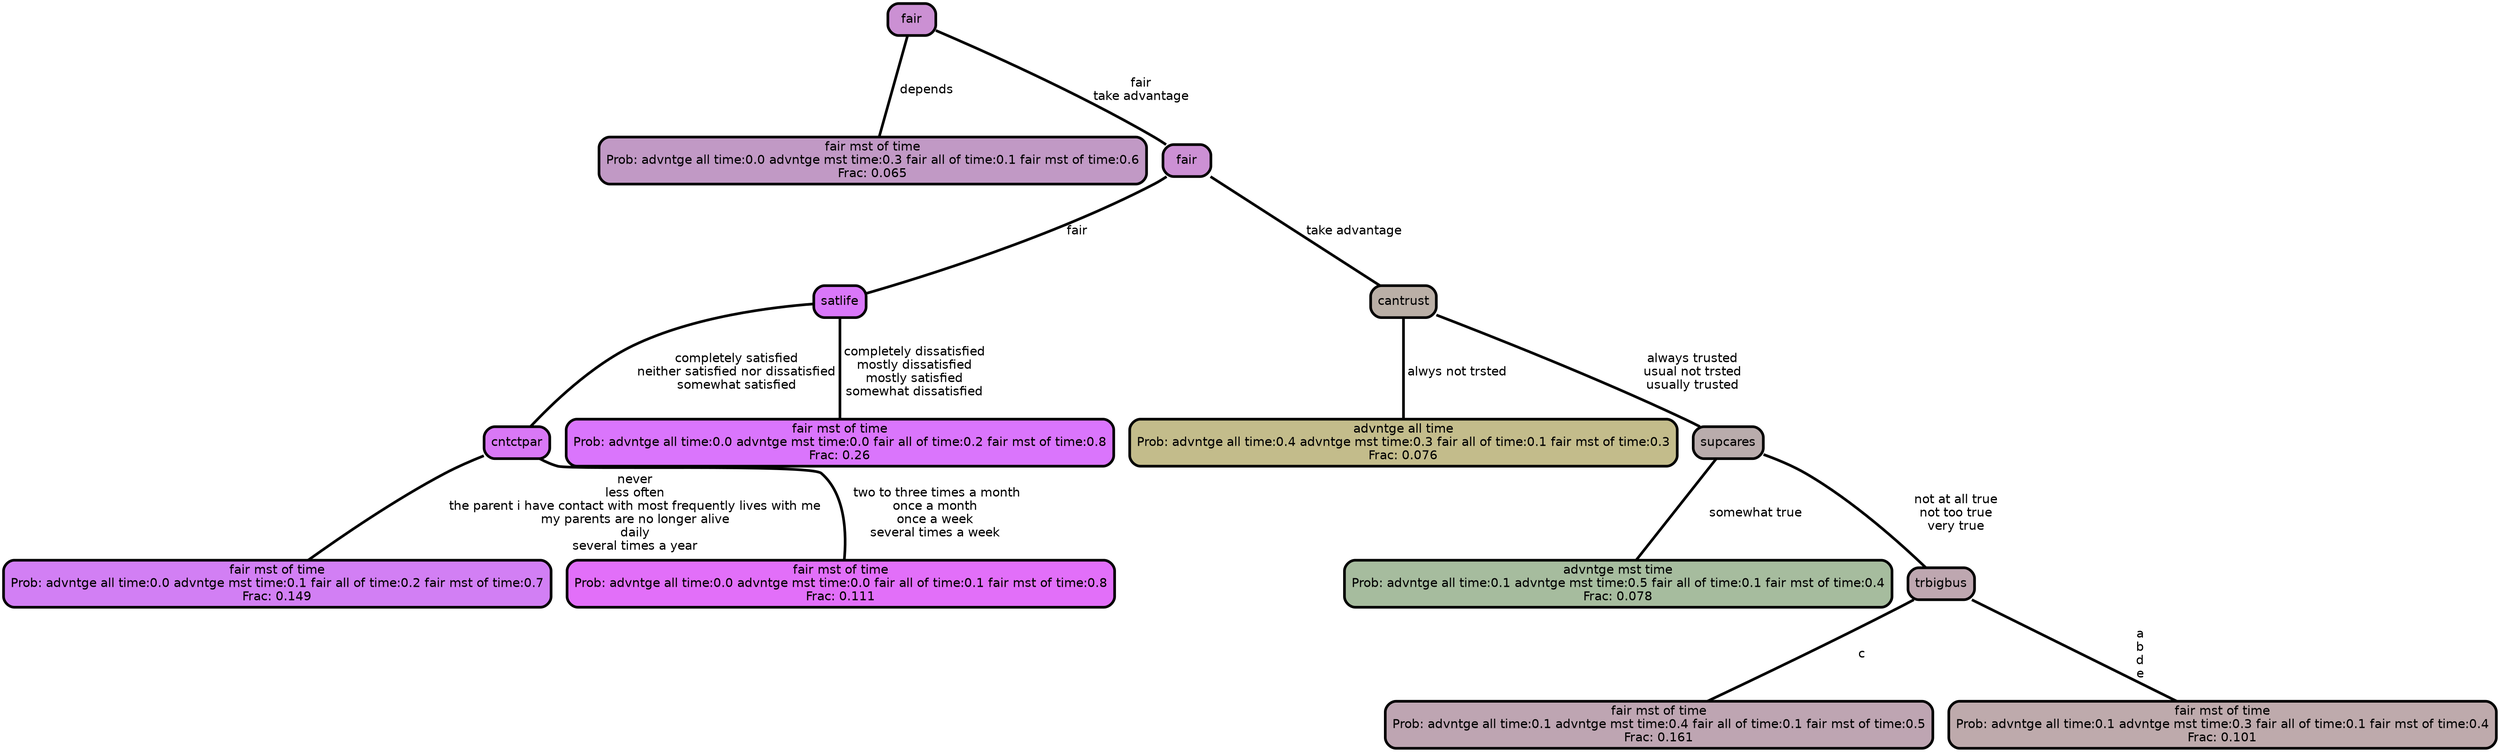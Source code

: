 graph Tree {
node [shape=box, style="filled, rounded",color="black",penwidth="3",fontcolor="black",                 fontname=helvetica] ;
graph [ranksep="0 equally", splines=straight,                 bgcolor=transparent, dpi=200] ;
edge [fontname=helvetica, color=black] ;
0 [label="fair mst of time
Prob: advntge all time:0.0 advntge mst time:0.3 fair all of time:0.1 fair mst of time:0.6
Frac: 0.065", fillcolor="#c199c5"] ;
1 [label="fair", fillcolor="#cb90d3"] ;
2 [label="fair mst of time
Prob: advntge all time:0.0 advntge mst time:0.1 fair all of time:0.2 fair mst of time:0.7
Frac: 0.149", fillcolor="#d27ff4"] ;
3 [label="cntctpar", fillcolor="#d978f6"] ;
4 [label="fair mst of time
Prob: advntge all time:0.0 advntge mst time:0.0 fair all of time:0.1 fair mst of time:0.8
Frac: 0.111", fillcolor="#e26ff9"] ;
5 [label="satlife", fillcolor="#d977f9"] ;
6 [label="fair mst of time
Prob: advntge all time:0.0 advntge mst time:0.0 fair all of time:0.2 fair mst of time:0.8
Frac: 0.26", fillcolor="#da75fc"] ;
7 [label="fair", fillcolor="#cc90d4"] ;
8 [label="advntge all time
Prob: advntge all time:0.4 advntge mst time:0.3 fair all of time:0.1 fair mst of time:0.3
Frac: 0.076", fillcolor="#c3bc8b"] ;
9 [label="cantrust", fillcolor="#baafa6"] ;
10 [label="advntge mst time
Prob: advntge all time:0.1 advntge mst time:0.5 fair all of time:0.1 fair mst of time:0.4
Frac: 0.078", fillcolor="#a6bc9e"] ;
11 [label="supcares", fillcolor="#b9acac"] ;
12 [label="fair mst of time
Prob: advntge all time:0.1 advntge mst time:0.4 fair all of time:0.1 fair mst of time:0.5
Frac: 0.161", fillcolor="#bea5b2"] ;
13 [label="trbigbus", fillcolor="#bea7b0"] ;
14 [label="fair mst of time
Prob: advntge all time:0.1 advntge mst time:0.3 fair all of time:0.1 fair mst of time:0.4
Frac: 0.101", fillcolor="#beaaac"] ;
1 -- 0 [label=" depends",penwidth=3] ;
1 -- 7 [label=" fair\n take advantage",penwidth=3] ;
3 -- 2 [label=" never\n less often\n the parent i have contact with most frequently lives with me\n my parents are no longer alive\n daily\n several times a year",penwidth=3] ;
3 -- 4 [label="  two to three times a month\n once a month\n once a week\n several times a week",penwidth=3] ;
5 -- 3 [label=" completely satisfied\n neither satisfied nor dissatisfied\n somewhat satisfied",penwidth=3] ;
5 -- 6 [label=" completely dissatisfied\n mostly dissatisfied\n mostly satisfied\n somewhat dissatisfied",penwidth=3] ;
7 -- 5 [label=" fair",penwidth=3] ;
7 -- 9 [label=" take advantage",penwidth=3] ;
9 -- 8 [label=" alwys not trsted",penwidth=3] ;
9 -- 11 [label=" always trusted\n usual not trsted\n usually trusted",penwidth=3] ;
11 -- 10 [label=" somewhat true",penwidth=3] ;
11 -- 13 [label=" not at all true\n not too true\n very true",penwidth=3] ;
13 -- 12 [label=" c",penwidth=3] ;
13 -- 14 [label=" a\n b\n d\n e",penwidth=3] ;
{rank = same;}}